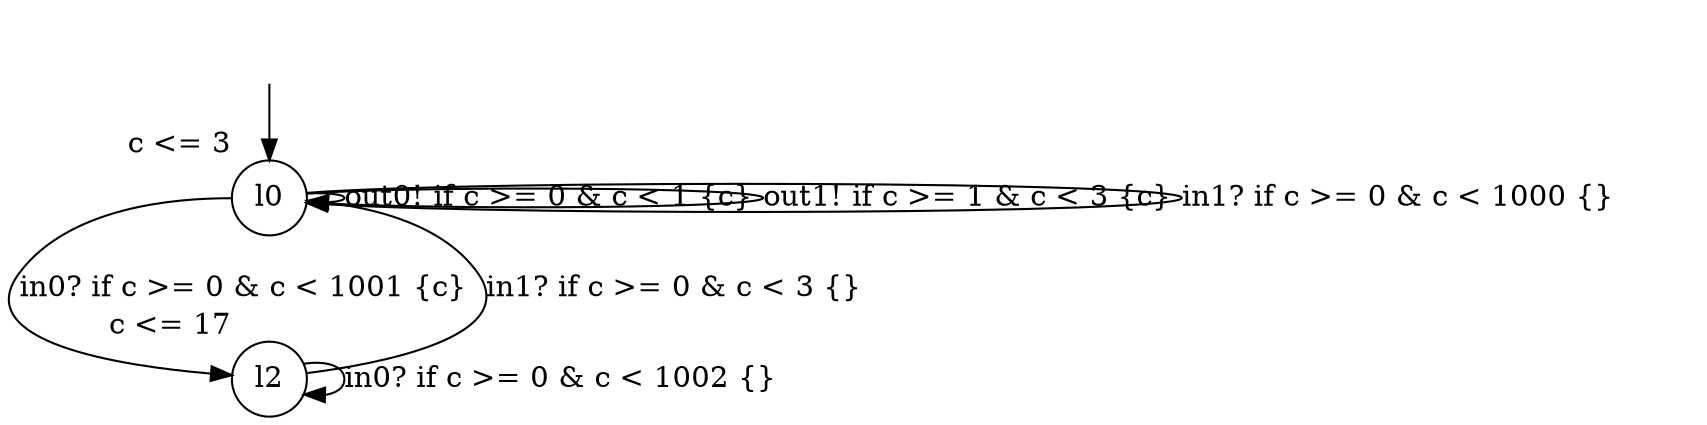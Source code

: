 digraph g {
__start0 [label="" shape="none"];
l0 [shape="circle" margin=0 label="l0", xlabel="c <= 3"];
l2 [shape="circle" margin=0 label="l2", xlabel="c <= 17"];
l0 -> l0 [label="out0! if c >= 0 & c < 1 {c} "];
l0 -> l0 [label="out1! if c >= 1 & c < 3 {c} "];
l0 -> l2 [label="in0? if c >= 0 & c < 1001 {c} "];
l0 -> l0 [label="in1? if c >= 0 & c < 1000 {} "];
l2 -> l2 [label="in0? if c >= 0 & c < 1002 {} "];
l2 -> l0 [label="in1? if c >= 0 & c < 3 {} "];
__start0 -> l0;
}
